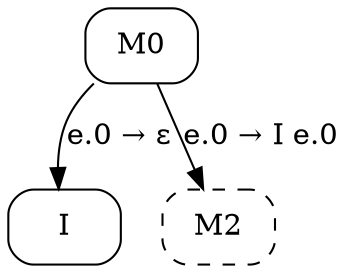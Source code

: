 digraph {
  node [shape=box, style=rounded];

  M0;
  M1 [label="I"];
  M0 -> M1 [label="e.0 → ε"];
  M2 [style="rounded,dashed"];
  M0 -> M2 [label="e.0 → I e.0"];
}
